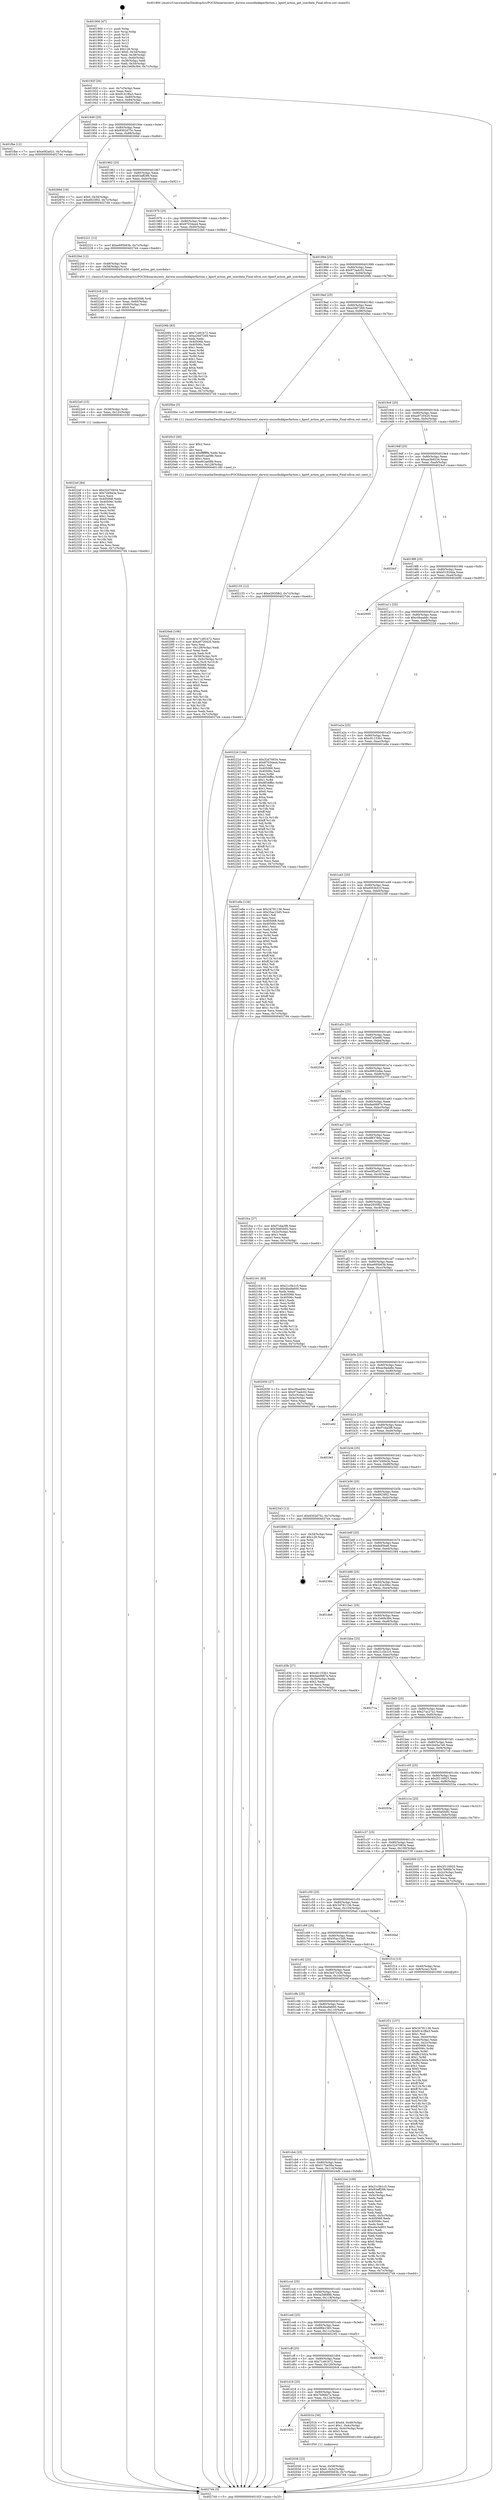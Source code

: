 digraph "0x401900" {
  label = "0x401900 (/mnt/c/Users/mathe/Desktop/tcc/POCII/binaries/extr_darwin-xnuosfmkkperfaction.c_kperf_action_get_userdata_Final-ollvm.out::main(0))"
  labelloc = "t"
  node[shape=record]

  Entry [label="",width=0.3,height=0.3,shape=circle,fillcolor=black,style=filled]
  "0x40192f" [label="{
     0x40192f [26]\l
     | [instrs]\l
     &nbsp;&nbsp;0x40192f \<+3\>: mov -0x7c(%rbp),%eax\l
     &nbsp;&nbsp;0x401932 \<+2\>: mov %eax,%ecx\l
     &nbsp;&nbsp;0x401934 \<+6\>: sub $0x8141f6a3,%ecx\l
     &nbsp;&nbsp;0x40193a \<+3\>: mov %eax,-0x80(%rbp)\l
     &nbsp;&nbsp;0x40193d \<+6\>: mov %ecx,-0x84(%rbp)\l
     &nbsp;&nbsp;0x401943 \<+6\>: je 0000000000401fbe \<main+0x6be\>\l
  }"]
  "0x401fbe" [label="{
     0x401fbe [12]\l
     | [instrs]\l
     &nbsp;&nbsp;0x401fbe \<+7\>: movl $0xe0f2a021,-0x7c(%rbp)\l
     &nbsp;&nbsp;0x401fc5 \<+5\>: jmp 00000000004027d4 \<main+0xed4\>\l
  }"]
  "0x401949" [label="{
     0x401949 [25]\l
     | [instrs]\l
     &nbsp;&nbsp;0x401949 \<+5\>: jmp 000000000040194e \<main+0x4e\>\l
     &nbsp;&nbsp;0x40194e \<+3\>: mov -0x80(%rbp),%eax\l
     &nbsp;&nbsp;0x401951 \<+5\>: sub $0x8302d75c,%eax\l
     &nbsp;&nbsp;0x401956 \<+6\>: mov %eax,-0x88(%rbp)\l
     &nbsp;&nbsp;0x40195c \<+6\>: je 000000000040266d \<main+0xd6d\>\l
  }"]
  Exit [label="",width=0.3,height=0.3,shape=circle,fillcolor=black,style=filled,peripheries=2]
  "0x40266d" [label="{
     0x40266d [19]\l
     | [instrs]\l
     &nbsp;&nbsp;0x40266d \<+7\>: movl $0x0,-0x34(%rbp)\l
     &nbsp;&nbsp;0x402674 \<+7\>: movl $0xd923f02,-0x7c(%rbp)\l
     &nbsp;&nbsp;0x40267b \<+5\>: jmp 00000000004027d4 \<main+0xed4\>\l
  }"]
  "0x401962" [label="{
     0x401962 [25]\l
     | [instrs]\l
     &nbsp;&nbsp;0x401962 \<+5\>: jmp 0000000000401967 \<main+0x67\>\l
     &nbsp;&nbsp;0x401967 \<+3\>: mov -0x80(%rbp),%eax\l
     &nbsp;&nbsp;0x40196a \<+5\>: sub $0x83aff288,%eax\l
     &nbsp;&nbsp;0x40196f \<+6\>: mov %eax,-0x8c(%rbp)\l
     &nbsp;&nbsp;0x401975 \<+6\>: je 0000000000402221 \<main+0x921\>\l
  }"]
  "0x4022ef" [label="{
     0x4022ef [84]\l
     | [instrs]\l
     &nbsp;&nbsp;0x4022ef \<+5\>: mov $0x32d70834,%eax\l
     &nbsp;&nbsp;0x4022f4 \<+5\>: mov $0x7d4943e,%esi\l
     &nbsp;&nbsp;0x4022f9 \<+2\>: xor %ecx,%ecx\l
     &nbsp;&nbsp;0x4022fb \<+7\>: mov 0x405068,%edx\l
     &nbsp;&nbsp;0x402302 \<+8\>: mov 0x40506c,%r8d\l
     &nbsp;&nbsp;0x40230a \<+3\>: sub $0x1,%ecx\l
     &nbsp;&nbsp;0x40230d \<+3\>: mov %edx,%r9d\l
     &nbsp;&nbsp;0x402310 \<+3\>: add %ecx,%r9d\l
     &nbsp;&nbsp;0x402313 \<+4\>: imul %r9d,%edx\l
     &nbsp;&nbsp;0x402317 \<+3\>: and $0x1,%edx\l
     &nbsp;&nbsp;0x40231a \<+3\>: cmp $0x0,%edx\l
     &nbsp;&nbsp;0x40231d \<+4\>: sete %r10b\l
     &nbsp;&nbsp;0x402321 \<+4\>: cmp $0xa,%r8d\l
     &nbsp;&nbsp;0x402325 \<+4\>: setl %r11b\l
     &nbsp;&nbsp;0x402329 \<+3\>: mov %r10b,%bl\l
     &nbsp;&nbsp;0x40232c \<+3\>: and %r11b,%bl\l
     &nbsp;&nbsp;0x40232f \<+3\>: xor %r11b,%r10b\l
     &nbsp;&nbsp;0x402332 \<+3\>: or %r10b,%bl\l
     &nbsp;&nbsp;0x402335 \<+3\>: test $0x1,%bl\l
     &nbsp;&nbsp;0x402338 \<+3\>: cmovne %esi,%eax\l
     &nbsp;&nbsp;0x40233b \<+3\>: mov %eax,-0x7c(%rbp)\l
     &nbsp;&nbsp;0x40233e \<+5\>: jmp 00000000004027d4 \<main+0xed4\>\l
  }"]
  "0x402221" [label="{
     0x402221 [12]\l
     | [instrs]\l
     &nbsp;&nbsp;0x402221 \<+7\>: movl $0xe695b63b,-0x7c(%rbp)\l
     &nbsp;&nbsp;0x402228 \<+5\>: jmp 00000000004027d4 \<main+0xed4\>\l
  }"]
  "0x40197b" [label="{
     0x40197b [25]\l
     | [instrs]\l
     &nbsp;&nbsp;0x40197b \<+5\>: jmp 0000000000401980 \<main+0x80\>\l
     &nbsp;&nbsp;0x401980 \<+3\>: mov -0x80(%rbp),%eax\l
     &nbsp;&nbsp;0x401983 \<+5\>: sub $0x87034ea4,%eax\l
     &nbsp;&nbsp;0x401988 \<+6\>: mov %eax,-0x90(%rbp)\l
     &nbsp;&nbsp;0x40198e \<+6\>: je 00000000004022bd \<main+0x9bd\>\l
  }"]
  "0x4022e0" [label="{
     0x4022e0 [15]\l
     | [instrs]\l
     &nbsp;&nbsp;0x4022e0 \<+4\>: mov -0x58(%rbp),%rdi\l
     &nbsp;&nbsp;0x4022e4 \<+6\>: mov %eax,-0x12c(%rbp)\l
     &nbsp;&nbsp;0x4022ea \<+5\>: call 0000000000401030 \<free@plt\>\l
     | [calls]\l
     &nbsp;&nbsp;0x401030 \{1\} (unknown)\l
  }"]
  "0x4022bd" [label="{
     0x4022bd [12]\l
     | [instrs]\l
     &nbsp;&nbsp;0x4022bd \<+3\>: mov -0x48(%rbp),%edi\l
     &nbsp;&nbsp;0x4022c0 \<+4\>: mov -0x58(%rbp),%rsi\l
     &nbsp;&nbsp;0x4022c4 \<+5\>: call 0000000000401450 \<kperf_action_get_userdata\>\l
     | [calls]\l
     &nbsp;&nbsp;0x401450 \{1\} (/mnt/c/Users/mathe/Desktop/tcc/POCII/binaries/extr_darwin-xnuosfmkkperfaction.c_kperf_action_get_userdata_Final-ollvm.out::kperf_action_get_userdata)\l
  }"]
  "0x401994" [label="{
     0x401994 [25]\l
     | [instrs]\l
     &nbsp;&nbsp;0x401994 \<+5\>: jmp 0000000000401999 \<main+0x99\>\l
     &nbsp;&nbsp;0x401999 \<+3\>: mov -0x80(%rbp),%eax\l
     &nbsp;&nbsp;0x40199c \<+5\>: sub $0x973adc02,%eax\l
     &nbsp;&nbsp;0x4019a1 \<+6\>: mov %eax,-0x94(%rbp)\l
     &nbsp;&nbsp;0x4019a7 \<+6\>: je 000000000040206b \<main+0x76b\>\l
  }"]
  "0x4022c9" [label="{
     0x4022c9 [23]\l
     | [instrs]\l
     &nbsp;&nbsp;0x4022c9 \<+10\>: movabs $0x4030d6,%rdi\l
     &nbsp;&nbsp;0x4022d3 \<+3\>: mov %eax,-0x60(%rbp)\l
     &nbsp;&nbsp;0x4022d6 \<+3\>: mov -0x60(%rbp),%esi\l
     &nbsp;&nbsp;0x4022d9 \<+2\>: mov $0x0,%al\l
     &nbsp;&nbsp;0x4022db \<+5\>: call 0000000000401040 \<printf@plt\>\l
     | [calls]\l
     &nbsp;&nbsp;0x401040 \{1\} (unknown)\l
  }"]
  "0x40206b" [label="{
     0x40206b [83]\l
     | [instrs]\l
     &nbsp;&nbsp;0x40206b \<+5\>: mov $0x71e81b72,%eax\l
     &nbsp;&nbsp;0x402070 \<+5\>: mov $0xa20d7269,%ecx\l
     &nbsp;&nbsp;0x402075 \<+2\>: xor %edx,%edx\l
     &nbsp;&nbsp;0x402077 \<+7\>: mov 0x405068,%esi\l
     &nbsp;&nbsp;0x40207e \<+7\>: mov 0x40506c,%edi\l
     &nbsp;&nbsp;0x402085 \<+3\>: sub $0x1,%edx\l
     &nbsp;&nbsp;0x402088 \<+3\>: mov %esi,%r8d\l
     &nbsp;&nbsp;0x40208b \<+3\>: add %edx,%r8d\l
     &nbsp;&nbsp;0x40208e \<+4\>: imul %r8d,%esi\l
     &nbsp;&nbsp;0x402092 \<+3\>: and $0x1,%esi\l
     &nbsp;&nbsp;0x402095 \<+3\>: cmp $0x0,%esi\l
     &nbsp;&nbsp;0x402098 \<+4\>: sete %r9b\l
     &nbsp;&nbsp;0x40209c \<+3\>: cmp $0xa,%edi\l
     &nbsp;&nbsp;0x40209f \<+4\>: setl %r10b\l
     &nbsp;&nbsp;0x4020a3 \<+3\>: mov %r9b,%r11b\l
     &nbsp;&nbsp;0x4020a6 \<+3\>: and %r10b,%r11b\l
     &nbsp;&nbsp;0x4020a9 \<+3\>: xor %r10b,%r9b\l
     &nbsp;&nbsp;0x4020ac \<+3\>: or %r9b,%r11b\l
     &nbsp;&nbsp;0x4020af \<+4\>: test $0x1,%r11b\l
     &nbsp;&nbsp;0x4020b3 \<+3\>: cmovne %ecx,%eax\l
     &nbsp;&nbsp;0x4020b6 \<+3\>: mov %eax,-0x7c(%rbp)\l
     &nbsp;&nbsp;0x4020b9 \<+5\>: jmp 00000000004027d4 \<main+0xed4\>\l
  }"]
  "0x4019ad" [label="{
     0x4019ad [25]\l
     | [instrs]\l
     &nbsp;&nbsp;0x4019ad \<+5\>: jmp 00000000004019b2 \<main+0xb2\>\l
     &nbsp;&nbsp;0x4019b2 \<+3\>: mov -0x80(%rbp),%eax\l
     &nbsp;&nbsp;0x4019b5 \<+5\>: sub $0xa20d7269,%eax\l
     &nbsp;&nbsp;0x4019ba \<+6\>: mov %eax,-0x98(%rbp)\l
     &nbsp;&nbsp;0x4019c0 \<+6\>: je 00000000004020be \<main+0x7be\>\l
  }"]
  "0x4020eb" [label="{
     0x4020eb [106]\l
     | [instrs]\l
     &nbsp;&nbsp;0x4020eb \<+5\>: mov $0x71e81b72,%ecx\l
     &nbsp;&nbsp;0x4020f0 \<+5\>: mov $0xa9720420,%edx\l
     &nbsp;&nbsp;0x4020f5 \<+2\>: xor %esi,%esi\l
     &nbsp;&nbsp;0x4020f7 \<+6\>: mov -0x128(%rbp),%edi\l
     &nbsp;&nbsp;0x4020fd \<+3\>: imul %eax,%edi\l
     &nbsp;&nbsp;0x402100 \<+3\>: movslq %edi,%r8\l
     &nbsp;&nbsp;0x402103 \<+4\>: mov -0x58(%rbp),%r9\l
     &nbsp;&nbsp;0x402107 \<+4\>: movslq -0x5c(%rbp),%r10\l
     &nbsp;&nbsp;0x40210b \<+4\>: mov %r8,(%r9,%r10,8)\l
     &nbsp;&nbsp;0x40210f \<+7\>: mov 0x405068,%eax\l
     &nbsp;&nbsp;0x402116 \<+7\>: mov 0x40506c,%edi\l
     &nbsp;&nbsp;0x40211d \<+3\>: sub $0x1,%esi\l
     &nbsp;&nbsp;0x402120 \<+3\>: mov %eax,%r11d\l
     &nbsp;&nbsp;0x402123 \<+3\>: add %esi,%r11d\l
     &nbsp;&nbsp;0x402126 \<+4\>: imul %r11d,%eax\l
     &nbsp;&nbsp;0x40212a \<+3\>: and $0x1,%eax\l
     &nbsp;&nbsp;0x40212d \<+3\>: cmp $0x0,%eax\l
     &nbsp;&nbsp;0x402130 \<+3\>: sete %bl\l
     &nbsp;&nbsp;0x402133 \<+3\>: cmp $0xa,%edi\l
     &nbsp;&nbsp;0x402136 \<+4\>: setl %r14b\l
     &nbsp;&nbsp;0x40213a \<+3\>: mov %bl,%r15b\l
     &nbsp;&nbsp;0x40213d \<+3\>: and %r14b,%r15b\l
     &nbsp;&nbsp;0x402140 \<+3\>: xor %r14b,%bl\l
     &nbsp;&nbsp;0x402143 \<+3\>: or %bl,%r15b\l
     &nbsp;&nbsp;0x402146 \<+4\>: test $0x1,%r15b\l
     &nbsp;&nbsp;0x40214a \<+3\>: cmovne %edx,%ecx\l
     &nbsp;&nbsp;0x40214d \<+3\>: mov %ecx,-0x7c(%rbp)\l
     &nbsp;&nbsp;0x402150 \<+5\>: jmp 00000000004027d4 \<main+0xed4\>\l
  }"]
  "0x4020be" [label="{
     0x4020be [5]\l
     | [instrs]\l
     &nbsp;&nbsp;0x4020be \<+5\>: call 0000000000401160 \<next_i\>\l
     | [calls]\l
     &nbsp;&nbsp;0x401160 \{1\} (/mnt/c/Users/mathe/Desktop/tcc/POCII/binaries/extr_darwin-xnuosfmkkperfaction.c_kperf_action_get_userdata_Final-ollvm.out::next_i)\l
  }"]
  "0x4019c6" [label="{
     0x4019c6 [25]\l
     | [instrs]\l
     &nbsp;&nbsp;0x4019c6 \<+5\>: jmp 00000000004019cb \<main+0xcb\>\l
     &nbsp;&nbsp;0x4019cb \<+3\>: mov -0x80(%rbp),%eax\l
     &nbsp;&nbsp;0x4019ce \<+5\>: sub $0xa9720420,%eax\l
     &nbsp;&nbsp;0x4019d3 \<+6\>: mov %eax,-0x9c(%rbp)\l
     &nbsp;&nbsp;0x4019d9 \<+6\>: je 0000000000402155 \<main+0x855\>\l
  }"]
  "0x4020c3" [label="{
     0x4020c3 [40]\l
     | [instrs]\l
     &nbsp;&nbsp;0x4020c3 \<+5\>: mov $0x2,%ecx\l
     &nbsp;&nbsp;0x4020c8 \<+1\>: cltd\l
     &nbsp;&nbsp;0x4020c9 \<+2\>: idiv %ecx\l
     &nbsp;&nbsp;0x4020cb \<+6\>: imul $0xfffffffe,%edx,%ecx\l
     &nbsp;&nbsp;0x4020d1 \<+6\>: add $0xe91aa08b,%ecx\l
     &nbsp;&nbsp;0x4020d7 \<+3\>: add $0x1,%ecx\l
     &nbsp;&nbsp;0x4020da \<+6\>: sub $0xe91aa08b,%ecx\l
     &nbsp;&nbsp;0x4020e0 \<+6\>: mov %ecx,-0x128(%rbp)\l
     &nbsp;&nbsp;0x4020e6 \<+5\>: call 0000000000401160 \<next_i\>\l
     | [calls]\l
     &nbsp;&nbsp;0x401160 \{1\} (/mnt/c/Users/mathe/Desktop/tcc/POCII/binaries/extr_darwin-xnuosfmkkperfaction.c_kperf_action_get_userdata_Final-ollvm.out::next_i)\l
  }"]
  "0x402155" [label="{
     0x402155 [12]\l
     | [instrs]\l
     &nbsp;&nbsp;0x402155 \<+7\>: movl $0xe2935fb2,-0x7c(%rbp)\l
     &nbsp;&nbsp;0x40215c \<+5\>: jmp 00000000004027d4 \<main+0xed4\>\l
  }"]
  "0x4019df" [label="{
     0x4019df [25]\l
     | [instrs]\l
     &nbsp;&nbsp;0x4019df \<+5\>: jmp 00000000004019e4 \<main+0xe4\>\l
     &nbsp;&nbsp;0x4019e4 \<+3\>: mov -0x80(%rbp),%eax\l
     &nbsp;&nbsp;0x4019e7 \<+5\>: sub $0xaa3b9234,%eax\l
     &nbsp;&nbsp;0x4019ec \<+6\>: mov %eax,-0xa0(%rbp)\l
     &nbsp;&nbsp;0x4019f2 \<+6\>: je 00000000004024cf \<main+0xbcf\>\l
  }"]
  "0x402039" [label="{
     0x402039 [23]\l
     | [instrs]\l
     &nbsp;&nbsp;0x402039 \<+4\>: mov %rax,-0x58(%rbp)\l
     &nbsp;&nbsp;0x40203d \<+7\>: movl $0x0,-0x5c(%rbp)\l
     &nbsp;&nbsp;0x402044 \<+7\>: movl $0xe695b63b,-0x7c(%rbp)\l
     &nbsp;&nbsp;0x40204b \<+5\>: jmp 00000000004027d4 \<main+0xed4\>\l
  }"]
  "0x4024cf" [label="{
     0x4024cf\l
  }", style=dashed]
  "0x4019f8" [label="{
     0x4019f8 [25]\l
     | [instrs]\l
     &nbsp;&nbsp;0x4019f8 \<+5\>: jmp 00000000004019fd \<main+0xfd\>\l
     &nbsp;&nbsp;0x4019fd \<+3\>: mov -0x80(%rbp),%eax\l
     &nbsp;&nbsp;0x401a00 \<+5\>: sub $0xb51924da,%eax\l
     &nbsp;&nbsp;0x401a05 \<+6\>: mov %eax,-0xa4(%rbp)\l
     &nbsp;&nbsp;0x401a0b \<+6\>: je 0000000000402695 \<main+0xd95\>\l
  }"]
  "0x401d31" [label="{
     0x401d31\l
  }", style=dashed]
  "0x402695" [label="{
     0x402695\l
  }", style=dashed]
  "0x401a11" [label="{
     0x401a11 [25]\l
     | [instrs]\l
     &nbsp;&nbsp;0x401a11 \<+5\>: jmp 0000000000401a16 \<main+0x116\>\l
     &nbsp;&nbsp;0x401a16 \<+3\>: mov -0x80(%rbp),%eax\l
     &nbsp;&nbsp;0x401a19 \<+5\>: sub $0xc0baab6c,%eax\l
     &nbsp;&nbsp;0x401a1e \<+6\>: mov %eax,-0xa8(%rbp)\l
     &nbsp;&nbsp;0x401a24 \<+6\>: je 000000000040222d \<main+0x92d\>\l
  }"]
  "0x40201b" [label="{
     0x40201b [30]\l
     | [instrs]\l
     &nbsp;&nbsp;0x40201b \<+7\>: movl $0x64,-0x48(%rbp)\l
     &nbsp;&nbsp;0x402022 \<+7\>: movl $0x1,-0x4c(%rbp)\l
     &nbsp;&nbsp;0x402029 \<+4\>: movslq -0x4c(%rbp),%rax\l
     &nbsp;&nbsp;0x40202d \<+4\>: shl $0x3,%rax\l
     &nbsp;&nbsp;0x402031 \<+3\>: mov %rax,%rdi\l
     &nbsp;&nbsp;0x402034 \<+5\>: call 0000000000401050 \<malloc@plt\>\l
     | [calls]\l
     &nbsp;&nbsp;0x401050 \{1\} (unknown)\l
  }"]
  "0x40222d" [label="{
     0x40222d [144]\l
     | [instrs]\l
     &nbsp;&nbsp;0x40222d \<+5\>: mov $0x32d70834,%eax\l
     &nbsp;&nbsp;0x402232 \<+5\>: mov $0x87034ea4,%ecx\l
     &nbsp;&nbsp;0x402237 \<+2\>: mov $0x1,%dl\l
     &nbsp;&nbsp;0x402239 \<+7\>: mov 0x405068,%esi\l
     &nbsp;&nbsp;0x402240 \<+7\>: mov 0x40506c,%edi\l
     &nbsp;&nbsp;0x402247 \<+3\>: mov %esi,%r8d\l
     &nbsp;&nbsp;0x40224a \<+7\>: add $0x8f34ffbc,%r8d\l
     &nbsp;&nbsp;0x402251 \<+4\>: sub $0x1,%r8d\l
     &nbsp;&nbsp;0x402255 \<+7\>: sub $0x8f34ffbc,%r8d\l
     &nbsp;&nbsp;0x40225c \<+4\>: imul %r8d,%esi\l
     &nbsp;&nbsp;0x402260 \<+3\>: and $0x1,%esi\l
     &nbsp;&nbsp;0x402263 \<+3\>: cmp $0x0,%esi\l
     &nbsp;&nbsp;0x402266 \<+4\>: sete %r9b\l
     &nbsp;&nbsp;0x40226a \<+3\>: cmp $0xa,%edi\l
     &nbsp;&nbsp;0x40226d \<+4\>: setl %r10b\l
     &nbsp;&nbsp;0x402271 \<+3\>: mov %r9b,%r11b\l
     &nbsp;&nbsp;0x402274 \<+4\>: xor $0xff,%r11b\l
     &nbsp;&nbsp;0x402278 \<+3\>: mov %r10b,%bl\l
     &nbsp;&nbsp;0x40227b \<+3\>: xor $0xff,%bl\l
     &nbsp;&nbsp;0x40227e \<+3\>: xor $0x1,%dl\l
     &nbsp;&nbsp;0x402281 \<+3\>: mov %r11b,%r14b\l
     &nbsp;&nbsp;0x402284 \<+4\>: and $0xff,%r14b\l
     &nbsp;&nbsp;0x402288 \<+3\>: and %dl,%r9b\l
     &nbsp;&nbsp;0x40228b \<+3\>: mov %bl,%r15b\l
     &nbsp;&nbsp;0x40228e \<+4\>: and $0xff,%r15b\l
     &nbsp;&nbsp;0x402292 \<+3\>: and %dl,%r10b\l
     &nbsp;&nbsp;0x402295 \<+3\>: or %r9b,%r14b\l
     &nbsp;&nbsp;0x402298 \<+3\>: or %r10b,%r15b\l
     &nbsp;&nbsp;0x40229b \<+3\>: xor %r15b,%r14b\l
     &nbsp;&nbsp;0x40229e \<+3\>: or %bl,%r11b\l
     &nbsp;&nbsp;0x4022a1 \<+4\>: xor $0xff,%r11b\l
     &nbsp;&nbsp;0x4022a5 \<+3\>: or $0x1,%dl\l
     &nbsp;&nbsp;0x4022a8 \<+3\>: and %dl,%r11b\l
     &nbsp;&nbsp;0x4022ab \<+3\>: or %r11b,%r14b\l
     &nbsp;&nbsp;0x4022ae \<+4\>: test $0x1,%r14b\l
     &nbsp;&nbsp;0x4022b2 \<+3\>: cmovne %ecx,%eax\l
     &nbsp;&nbsp;0x4022b5 \<+3\>: mov %eax,-0x7c(%rbp)\l
     &nbsp;&nbsp;0x4022b8 \<+5\>: jmp 00000000004027d4 \<main+0xed4\>\l
  }"]
  "0x401a2a" [label="{
     0x401a2a [25]\l
     | [instrs]\l
     &nbsp;&nbsp;0x401a2a \<+5\>: jmp 0000000000401a2f \<main+0x12f\>\l
     &nbsp;&nbsp;0x401a2f \<+3\>: mov -0x80(%rbp),%eax\l
     &nbsp;&nbsp;0x401a32 \<+5\>: sub $0xc91153b1,%eax\l
     &nbsp;&nbsp;0x401a37 \<+6\>: mov %eax,-0xac(%rbp)\l
     &nbsp;&nbsp;0x401a3d \<+6\>: je 0000000000401e8e \<main+0x58e\>\l
  }"]
  "0x401d18" [label="{
     0x401d18 [25]\l
     | [instrs]\l
     &nbsp;&nbsp;0x401d18 \<+5\>: jmp 0000000000401d1d \<main+0x41d\>\l
     &nbsp;&nbsp;0x401d1d \<+3\>: mov -0x80(%rbp),%eax\l
     &nbsp;&nbsp;0x401d20 \<+5\>: sub $0x7b90fa7a,%eax\l
     &nbsp;&nbsp;0x401d25 \<+6\>: mov %eax,-0x124(%rbp)\l
     &nbsp;&nbsp;0x401d2b \<+6\>: je 000000000040201b \<main+0x71b\>\l
  }"]
  "0x401e8e" [label="{
     0x401e8e [134]\l
     | [instrs]\l
     &nbsp;&nbsp;0x401e8e \<+5\>: mov $0x34781136,%eax\l
     &nbsp;&nbsp;0x401e93 \<+5\>: mov $0x35ac15d5,%ecx\l
     &nbsp;&nbsp;0x401e98 \<+2\>: mov $0x1,%dl\l
     &nbsp;&nbsp;0x401e9a \<+2\>: xor %esi,%esi\l
     &nbsp;&nbsp;0x401e9c \<+7\>: mov 0x405068,%edi\l
     &nbsp;&nbsp;0x401ea3 \<+8\>: mov 0x40506c,%r8d\l
     &nbsp;&nbsp;0x401eab \<+3\>: sub $0x1,%esi\l
     &nbsp;&nbsp;0x401eae \<+3\>: mov %edi,%r9d\l
     &nbsp;&nbsp;0x401eb1 \<+3\>: add %esi,%r9d\l
     &nbsp;&nbsp;0x401eb4 \<+4\>: imul %r9d,%edi\l
     &nbsp;&nbsp;0x401eb8 \<+3\>: and $0x1,%edi\l
     &nbsp;&nbsp;0x401ebb \<+3\>: cmp $0x0,%edi\l
     &nbsp;&nbsp;0x401ebe \<+4\>: sete %r10b\l
     &nbsp;&nbsp;0x401ec2 \<+4\>: cmp $0xa,%r8d\l
     &nbsp;&nbsp;0x401ec6 \<+4\>: setl %r11b\l
     &nbsp;&nbsp;0x401eca \<+3\>: mov %r10b,%bl\l
     &nbsp;&nbsp;0x401ecd \<+3\>: xor $0xff,%bl\l
     &nbsp;&nbsp;0x401ed0 \<+3\>: mov %r11b,%r14b\l
     &nbsp;&nbsp;0x401ed3 \<+4\>: xor $0xff,%r14b\l
     &nbsp;&nbsp;0x401ed7 \<+3\>: xor $0x1,%dl\l
     &nbsp;&nbsp;0x401eda \<+3\>: mov %bl,%r15b\l
     &nbsp;&nbsp;0x401edd \<+4\>: and $0xff,%r15b\l
     &nbsp;&nbsp;0x401ee1 \<+3\>: and %dl,%r10b\l
     &nbsp;&nbsp;0x401ee4 \<+3\>: mov %r14b,%r12b\l
     &nbsp;&nbsp;0x401ee7 \<+4\>: and $0xff,%r12b\l
     &nbsp;&nbsp;0x401eeb \<+3\>: and %dl,%r11b\l
     &nbsp;&nbsp;0x401eee \<+3\>: or %r10b,%r15b\l
     &nbsp;&nbsp;0x401ef1 \<+3\>: or %r11b,%r12b\l
     &nbsp;&nbsp;0x401ef4 \<+3\>: xor %r12b,%r15b\l
     &nbsp;&nbsp;0x401ef7 \<+3\>: or %r14b,%bl\l
     &nbsp;&nbsp;0x401efa \<+3\>: xor $0xff,%bl\l
     &nbsp;&nbsp;0x401efd \<+3\>: or $0x1,%dl\l
     &nbsp;&nbsp;0x401f00 \<+2\>: and %dl,%bl\l
     &nbsp;&nbsp;0x401f02 \<+3\>: or %bl,%r15b\l
     &nbsp;&nbsp;0x401f05 \<+4\>: test $0x1,%r15b\l
     &nbsp;&nbsp;0x401f09 \<+3\>: cmovne %ecx,%eax\l
     &nbsp;&nbsp;0x401f0c \<+3\>: mov %eax,-0x7c(%rbp)\l
     &nbsp;&nbsp;0x401f0f \<+5\>: jmp 00000000004027d4 \<main+0xed4\>\l
  }"]
  "0x401a43" [label="{
     0x401a43 [25]\l
     | [instrs]\l
     &nbsp;&nbsp;0x401a43 \<+5\>: jmp 0000000000401a48 \<main+0x148\>\l
     &nbsp;&nbsp;0x401a48 \<+3\>: mov -0x80(%rbp),%eax\l
     &nbsp;&nbsp;0x401a4b \<+5\>: sub $0xd503b51f,%eax\l
     &nbsp;&nbsp;0x401a50 \<+6\>: mov %eax,-0xb0(%rbp)\l
     &nbsp;&nbsp;0x401a56 \<+6\>: je 000000000040239f \<main+0xa9f\>\l
  }"]
  "0x4026c9" [label="{
     0x4026c9\l
  }", style=dashed]
  "0x40239f" [label="{
     0x40239f\l
  }", style=dashed]
  "0x401a5c" [label="{
     0x401a5c [25]\l
     | [instrs]\l
     &nbsp;&nbsp;0x401a5c \<+5\>: jmp 0000000000401a61 \<main+0x161\>\l
     &nbsp;&nbsp;0x401a61 \<+3\>: mov -0x80(%rbp),%eax\l
     &nbsp;&nbsp;0x401a64 \<+5\>: sub $0xd7a5e6f0,%eax\l
     &nbsp;&nbsp;0x401a69 \<+6\>: mov %eax,-0xb4(%rbp)\l
     &nbsp;&nbsp;0x401a6f \<+6\>: je 0000000000402546 \<main+0xc46\>\l
  }"]
  "0x401cff" [label="{
     0x401cff [25]\l
     | [instrs]\l
     &nbsp;&nbsp;0x401cff \<+5\>: jmp 0000000000401d04 \<main+0x404\>\l
     &nbsp;&nbsp;0x401d04 \<+3\>: mov -0x80(%rbp),%eax\l
     &nbsp;&nbsp;0x401d07 \<+5\>: sub $0x71e81b72,%eax\l
     &nbsp;&nbsp;0x401d0c \<+6\>: mov %eax,-0x120(%rbp)\l
     &nbsp;&nbsp;0x401d12 \<+6\>: je 00000000004026c9 \<main+0xdc9\>\l
  }"]
  "0x402546" [label="{
     0x402546\l
  }", style=dashed]
  "0x401a75" [label="{
     0x401a75 [25]\l
     | [instrs]\l
     &nbsp;&nbsp;0x401a75 \<+5\>: jmp 0000000000401a7a \<main+0x17a\>\l
     &nbsp;&nbsp;0x401a7a \<+3\>: mov -0x80(%rbp),%eax\l
     &nbsp;&nbsp;0x401a7d \<+5\>: sub $0xd9932ebe,%eax\l
     &nbsp;&nbsp;0x401a82 \<+6\>: mov %eax,-0xb8(%rbp)\l
     &nbsp;&nbsp;0x401a88 \<+6\>: je 0000000000402777 \<main+0xe77\>\l
  }"]
  "0x4023f2" [label="{
     0x4023f2\l
  }", style=dashed]
  "0x402777" [label="{
     0x402777\l
  }", style=dashed]
  "0x401a8e" [label="{
     0x401a8e [25]\l
     | [instrs]\l
     &nbsp;&nbsp;0x401a8e \<+5\>: jmp 0000000000401a93 \<main+0x193\>\l
     &nbsp;&nbsp;0x401a93 \<+3\>: mov -0x80(%rbp),%eax\l
     &nbsp;&nbsp;0x401a96 \<+5\>: sub $0xdae0687e,%eax\l
     &nbsp;&nbsp;0x401a9b \<+6\>: mov %eax,-0xbc(%rbp)\l
     &nbsp;&nbsp;0x401aa1 \<+6\>: je 0000000000401d56 \<main+0x456\>\l
  }"]
  "0x401ce6" [label="{
     0x401ce6 [25]\l
     | [instrs]\l
     &nbsp;&nbsp;0x401ce6 \<+5\>: jmp 0000000000401ceb \<main+0x3eb\>\l
     &nbsp;&nbsp;0x401ceb \<+3\>: mov -0x80(%rbp),%eax\l
     &nbsp;&nbsp;0x401cee \<+5\>: sub $0x6f6b1583,%eax\l
     &nbsp;&nbsp;0x401cf3 \<+6\>: mov %eax,-0x11c(%rbp)\l
     &nbsp;&nbsp;0x401cf9 \<+6\>: je 00000000004023f2 \<main+0xaf2\>\l
  }"]
  "0x401d56" [label="{
     0x401d56\l
  }", style=dashed]
  "0x401aa7" [label="{
     0x401aa7 [25]\l
     | [instrs]\l
     &nbsp;&nbsp;0x401aa7 \<+5\>: jmp 0000000000401aac \<main+0x1ac\>\l
     &nbsp;&nbsp;0x401aac \<+3\>: mov -0x80(%rbp),%eax\l
     &nbsp;&nbsp;0x401aaf \<+5\>: sub $0xdf8378da,%eax\l
     &nbsp;&nbsp;0x401ab4 \<+6\>: mov %eax,-0xc0(%rbp)\l
     &nbsp;&nbsp;0x401aba \<+6\>: je 00000000004024fc \<main+0xbfc\>\l
  }"]
  "0x402661" [label="{
     0x402661\l
  }", style=dashed]
  "0x4024fc" [label="{
     0x4024fc\l
  }", style=dashed]
  "0x401ac0" [label="{
     0x401ac0 [25]\l
     | [instrs]\l
     &nbsp;&nbsp;0x401ac0 \<+5\>: jmp 0000000000401ac5 \<main+0x1c5\>\l
     &nbsp;&nbsp;0x401ac5 \<+3\>: mov -0x80(%rbp),%eax\l
     &nbsp;&nbsp;0x401ac8 \<+5\>: sub $0xe0f2a021,%eax\l
     &nbsp;&nbsp;0x401acd \<+6\>: mov %eax,-0xc4(%rbp)\l
     &nbsp;&nbsp;0x401ad3 \<+6\>: je 0000000000401fca \<main+0x6ca\>\l
  }"]
  "0x401ccd" [label="{
     0x401ccd [25]\l
     | [instrs]\l
     &nbsp;&nbsp;0x401ccd \<+5\>: jmp 0000000000401cd2 \<main+0x3d2\>\l
     &nbsp;&nbsp;0x401cd2 \<+3\>: mov -0x80(%rbp),%eax\l
     &nbsp;&nbsp;0x401cd5 \<+5\>: sub $0x5a3d688b,%eax\l
     &nbsp;&nbsp;0x401cda \<+6\>: mov %eax,-0x118(%rbp)\l
     &nbsp;&nbsp;0x401ce0 \<+6\>: je 0000000000402661 \<main+0xd61\>\l
  }"]
  "0x401fca" [label="{
     0x401fca [27]\l
     | [instrs]\l
     &nbsp;&nbsp;0x401fca \<+5\>: mov $0xf7cba3f8,%eax\l
     &nbsp;&nbsp;0x401fcf \<+5\>: mov $0x30ef2b92,%ecx\l
     &nbsp;&nbsp;0x401fd4 \<+3\>: mov -0x2c(%rbp),%edx\l
     &nbsp;&nbsp;0x401fd7 \<+3\>: cmp $0x1,%edx\l
     &nbsp;&nbsp;0x401fda \<+3\>: cmovl %ecx,%eax\l
     &nbsp;&nbsp;0x401fdd \<+3\>: mov %eax,-0x7c(%rbp)\l
     &nbsp;&nbsp;0x401fe0 \<+5\>: jmp 00000000004027d4 \<main+0xed4\>\l
  }"]
  "0x401ad9" [label="{
     0x401ad9 [25]\l
     | [instrs]\l
     &nbsp;&nbsp;0x401ad9 \<+5\>: jmp 0000000000401ade \<main+0x1de\>\l
     &nbsp;&nbsp;0x401ade \<+3\>: mov -0x80(%rbp),%eax\l
     &nbsp;&nbsp;0x401ae1 \<+5\>: sub $0xe2935fb2,%eax\l
     &nbsp;&nbsp;0x401ae6 \<+6\>: mov %eax,-0xc8(%rbp)\l
     &nbsp;&nbsp;0x401aec \<+6\>: je 0000000000402161 \<main+0x861\>\l
  }"]
  "0x4024db" [label="{
     0x4024db\l
  }", style=dashed]
  "0x402161" [label="{
     0x402161 [83]\l
     | [instrs]\l
     &nbsp;&nbsp;0x402161 \<+5\>: mov $0x21c5b1c5,%eax\l
     &nbsp;&nbsp;0x402166 \<+5\>: mov $0x4ba9a600,%ecx\l
     &nbsp;&nbsp;0x40216b \<+2\>: xor %edx,%edx\l
     &nbsp;&nbsp;0x40216d \<+7\>: mov 0x405068,%esi\l
     &nbsp;&nbsp;0x402174 \<+7\>: mov 0x40506c,%edi\l
     &nbsp;&nbsp;0x40217b \<+3\>: sub $0x1,%edx\l
     &nbsp;&nbsp;0x40217e \<+3\>: mov %esi,%r8d\l
     &nbsp;&nbsp;0x402181 \<+3\>: add %edx,%r8d\l
     &nbsp;&nbsp;0x402184 \<+4\>: imul %r8d,%esi\l
     &nbsp;&nbsp;0x402188 \<+3\>: and $0x1,%esi\l
     &nbsp;&nbsp;0x40218b \<+3\>: cmp $0x0,%esi\l
     &nbsp;&nbsp;0x40218e \<+4\>: sete %r9b\l
     &nbsp;&nbsp;0x402192 \<+3\>: cmp $0xa,%edi\l
     &nbsp;&nbsp;0x402195 \<+4\>: setl %r10b\l
     &nbsp;&nbsp;0x402199 \<+3\>: mov %r9b,%r11b\l
     &nbsp;&nbsp;0x40219c \<+3\>: and %r10b,%r11b\l
     &nbsp;&nbsp;0x40219f \<+3\>: xor %r10b,%r9b\l
     &nbsp;&nbsp;0x4021a2 \<+3\>: or %r9b,%r11b\l
     &nbsp;&nbsp;0x4021a5 \<+4\>: test $0x1,%r11b\l
     &nbsp;&nbsp;0x4021a9 \<+3\>: cmovne %ecx,%eax\l
     &nbsp;&nbsp;0x4021ac \<+3\>: mov %eax,-0x7c(%rbp)\l
     &nbsp;&nbsp;0x4021af \<+5\>: jmp 00000000004027d4 \<main+0xed4\>\l
  }"]
  "0x401af2" [label="{
     0x401af2 [25]\l
     | [instrs]\l
     &nbsp;&nbsp;0x401af2 \<+5\>: jmp 0000000000401af7 \<main+0x1f7\>\l
     &nbsp;&nbsp;0x401af7 \<+3\>: mov -0x80(%rbp),%eax\l
     &nbsp;&nbsp;0x401afa \<+5\>: sub $0xe695b63b,%eax\l
     &nbsp;&nbsp;0x401aff \<+6\>: mov %eax,-0xcc(%rbp)\l
     &nbsp;&nbsp;0x401b05 \<+6\>: je 0000000000402050 \<main+0x750\>\l
  }"]
  "0x401cb4" [label="{
     0x401cb4 [25]\l
     | [instrs]\l
     &nbsp;&nbsp;0x401cb4 \<+5\>: jmp 0000000000401cb9 \<main+0x3b9\>\l
     &nbsp;&nbsp;0x401cb9 \<+3\>: mov -0x80(%rbp),%eax\l
     &nbsp;&nbsp;0x401cbc \<+5\>: sub $0x517be58a,%eax\l
     &nbsp;&nbsp;0x401cc1 \<+6\>: mov %eax,-0x114(%rbp)\l
     &nbsp;&nbsp;0x401cc7 \<+6\>: je 00000000004024db \<main+0xbdb\>\l
  }"]
  "0x402050" [label="{
     0x402050 [27]\l
     | [instrs]\l
     &nbsp;&nbsp;0x402050 \<+5\>: mov $0xc0baab6c,%eax\l
     &nbsp;&nbsp;0x402055 \<+5\>: mov $0x973adc02,%ecx\l
     &nbsp;&nbsp;0x40205a \<+3\>: mov -0x5c(%rbp),%edx\l
     &nbsp;&nbsp;0x40205d \<+3\>: cmp -0x4c(%rbp),%edx\l
     &nbsp;&nbsp;0x402060 \<+3\>: cmovl %ecx,%eax\l
     &nbsp;&nbsp;0x402063 \<+3\>: mov %eax,-0x7c(%rbp)\l
     &nbsp;&nbsp;0x402066 \<+5\>: jmp 00000000004027d4 \<main+0xed4\>\l
  }"]
  "0x401b0b" [label="{
     0x401b0b [25]\l
     | [instrs]\l
     &nbsp;&nbsp;0x401b0b \<+5\>: jmp 0000000000401b10 \<main+0x210\>\l
     &nbsp;&nbsp;0x401b10 \<+3\>: mov -0x80(%rbp),%eax\l
     &nbsp;&nbsp;0x401b13 \<+5\>: sub $0xec9ada6e,%eax\l
     &nbsp;&nbsp;0x401b18 \<+6\>: mov %eax,-0xd0(%rbp)\l
     &nbsp;&nbsp;0x401b1e \<+6\>: je 0000000000401e82 \<main+0x582\>\l
  }"]
  "0x4021b4" [label="{
     0x4021b4 [109]\l
     | [instrs]\l
     &nbsp;&nbsp;0x4021b4 \<+5\>: mov $0x21c5b1c5,%eax\l
     &nbsp;&nbsp;0x4021b9 \<+5\>: mov $0x83aff288,%ecx\l
     &nbsp;&nbsp;0x4021be \<+2\>: xor %edx,%edx\l
     &nbsp;&nbsp;0x4021c0 \<+3\>: mov -0x5c(%rbp),%esi\l
     &nbsp;&nbsp;0x4021c3 \<+2\>: mov %edx,%edi\l
     &nbsp;&nbsp;0x4021c5 \<+2\>: sub %esi,%edi\l
     &nbsp;&nbsp;0x4021c7 \<+2\>: mov %edx,%esi\l
     &nbsp;&nbsp;0x4021c9 \<+3\>: sub $0x1,%esi\l
     &nbsp;&nbsp;0x4021cc \<+2\>: add %esi,%edi\l
     &nbsp;&nbsp;0x4021ce \<+2\>: sub %edi,%edx\l
     &nbsp;&nbsp;0x4021d0 \<+3\>: mov %edx,-0x5c(%rbp)\l
     &nbsp;&nbsp;0x4021d3 \<+7\>: mov 0x405068,%edx\l
     &nbsp;&nbsp;0x4021da \<+7\>: mov 0x40506c,%esi\l
     &nbsp;&nbsp;0x4021e1 \<+2\>: mov %edx,%edi\l
     &nbsp;&nbsp;0x4021e3 \<+6\>: sub $0xe4a3a903,%edi\l
     &nbsp;&nbsp;0x4021e9 \<+3\>: sub $0x1,%edi\l
     &nbsp;&nbsp;0x4021ec \<+6\>: add $0xe4a3a903,%edi\l
     &nbsp;&nbsp;0x4021f2 \<+3\>: imul %edi,%edx\l
     &nbsp;&nbsp;0x4021f5 \<+3\>: and $0x1,%edx\l
     &nbsp;&nbsp;0x4021f8 \<+3\>: cmp $0x0,%edx\l
     &nbsp;&nbsp;0x4021fb \<+4\>: sete %r8b\l
     &nbsp;&nbsp;0x4021ff \<+3\>: cmp $0xa,%esi\l
     &nbsp;&nbsp;0x402202 \<+4\>: setl %r9b\l
     &nbsp;&nbsp;0x402206 \<+3\>: mov %r8b,%r10b\l
     &nbsp;&nbsp;0x402209 \<+3\>: and %r9b,%r10b\l
     &nbsp;&nbsp;0x40220c \<+3\>: xor %r9b,%r8b\l
     &nbsp;&nbsp;0x40220f \<+3\>: or %r8b,%r10b\l
     &nbsp;&nbsp;0x402212 \<+4\>: test $0x1,%r10b\l
     &nbsp;&nbsp;0x402216 \<+3\>: cmovne %ecx,%eax\l
     &nbsp;&nbsp;0x402219 \<+3\>: mov %eax,-0x7c(%rbp)\l
     &nbsp;&nbsp;0x40221c \<+5\>: jmp 00000000004027d4 \<main+0xed4\>\l
  }"]
  "0x401e82" [label="{
     0x401e82\l
  }", style=dashed]
  "0x401b24" [label="{
     0x401b24 [25]\l
     | [instrs]\l
     &nbsp;&nbsp;0x401b24 \<+5\>: jmp 0000000000401b29 \<main+0x229\>\l
     &nbsp;&nbsp;0x401b29 \<+3\>: mov -0x80(%rbp),%eax\l
     &nbsp;&nbsp;0x401b2c \<+5\>: sub $0xf7cba3f8,%eax\l
     &nbsp;&nbsp;0x401b31 \<+6\>: mov %eax,-0xd4(%rbp)\l
     &nbsp;&nbsp;0x401b37 \<+6\>: je 0000000000401fe5 \<main+0x6e5\>\l
  }"]
  "0x401c9b" [label="{
     0x401c9b [25]\l
     | [instrs]\l
     &nbsp;&nbsp;0x401c9b \<+5\>: jmp 0000000000401ca0 \<main+0x3a0\>\l
     &nbsp;&nbsp;0x401ca0 \<+3\>: mov -0x80(%rbp),%eax\l
     &nbsp;&nbsp;0x401ca3 \<+5\>: sub $0x4ba9a600,%eax\l
     &nbsp;&nbsp;0x401ca8 \<+6\>: mov %eax,-0x110(%rbp)\l
     &nbsp;&nbsp;0x401cae \<+6\>: je 00000000004021b4 \<main+0x8b4\>\l
  }"]
  "0x401fe5" [label="{
     0x401fe5\l
  }", style=dashed]
  "0x401b3d" [label="{
     0x401b3d [25]\l
     | [instrs]\l
     &nbsp;&nbsp;0x401b3d \<+5\>: jmp 0000000000401b42 \<main+0x242\>\l
     &nbsp;&nbsp;0x401b42 \<+3\>: mov -0x80(%rbp),%eax\l
     &nbsp;&nbsp;0x401b45 \<+5\>: sub $0x7d4943e,%eax\l
     &nbsp;&nbsp;0x401b4a \<+6\>: mov %eax,-0xd8(%rbp)\l
     &nbsp;&nbsp;0x401b50 \<+6\>: je 0000000000402343 \<main+0xa43\>\l
  }"]
  "0x40234f" [label="{
     0x40234f\l
  }", style=dashed]
  "0x402343" [label="{
     0x402343 [12]\l
     | [instrs]\l
     &nbsp;&nbsp;0x402343 \<+7\>: movl $0x8302d75c,-0x7c(%rbp)\l
     &nbsp;&nbsp;0x40234a \<+5\>: jmp 00000000004027d4 \<main+0xed4\>\l
  }"]
  "0x401b56" [label="{
     0x401b56 [25]\l
     | [instrs]\l
     &nbsp;&nbsp;0x401b56 \<+5\>: jmp 0000000000401b5b \<main+0x25b\>\l
     &nbsp;&nbsp;0x401b5b \<+3\>: mov -0x80(%rbp),%eax\l
     &nbsp;&nbsp;0x401b5e \<+5\>: sub $0xd923f02,%eax\l
     &nbsp;&nbsp;0x401b63 \<+6\>: mov %eax,-0xdc(%rbp)\l
     &nbsp;&nbsp;0x401b69 \<+6\>: je 0000000000402680 \<main+0xd80\>\l
  }"]
  "0x401f21" [label="{
     0x401f21 [157]\l
     | [instrs]\l
     &nbsp;&nbsp;0x401f21 \<+5\>: mov $0x34781136,%ecx\l
     &nbsp;&nbsp;0x401f26 \<+5\>: mov $0x8141f6a3,%edx\l
     &nbsp;&nbsp;0x401f2b \<+3\>: mov $0x1,%sil\l
     &nbsp;&nbsp;0x401f2e \<+3\>: mov %eax,-0x44(%rbp)\l
     &nbsp;&nbsp;0x401f31 \<+3\>: mov -0x44(%rbp),%eax\l
     &nbsp;&nbsp;0x401f34 \<+3\>: mov %eax,-0x2c(%rbp)\l
     &nbsp;&nbsp;0x401f37 \<+7\>: mov 0x405068,%eax\l
     &nbsp;&nbsp;0x401f3e \<+8\>: mov 0x40506c,%r8d\l
     &nbsp;&nbsp;0x401f46 \<+3\>: mov %eax,%r9d\l
     &nbsp;&nbsp;0x401f49 \<+7\>: add $0xffc23d2a,%r9d\l
     &nbsp;&nbsp;0x401f50 \<+4\>: sub $0x1,%r9d\l
     &nbsp;&nbsp;0x401f54 \<+7\>: sub $0xffc23d2a,%r9d\l
     &nbsp;&nbsp;0x401f5b \<+4\>: imul %r9d,%eax\l
     &nbsp;&nbsp;0x401f5f \<+3\>: and $0x1,%eax\l
     &nbsp;&nbsp;0x401f62 \<+3\>: cmp $0x0,%eax\l
     &nbsp;&nbsp;0x401f65 \<+4\>: sete %r10b\l
     &nbsp;&nbsp;0x401f69 \<+4\>: cmp $0xa,%r8d\l
     &nbsp;&nbsp;0x401f6d \<+4\>: setl %r11b\l
     &nbsp;&nbsp;0x401f71 \<+3\>: mov %r10b,%bl\l
     &nbsp;&nbsp;0x401f74 \<+3\>: xor $0xff,%bl\l
     &nbsp;&nbsp;0x401f77 \<+3\>: mov %r11b,%r14b\l
     &nbsp;&nbsp;0x401f7a \<+4\>: xor $0xff,%r14b\l
     &nbsp;&nbsp;0x401f7e \<+4\>: xor $0x1,%sil\l
     &nbsp;&nbsp;0x401f82 \<+3\>: mov %bl,%r15b\l
     &nbsp;&nbsp;0x401f85 \<+4\>: and $0xff,%r15b\l
     &nbsp;&nbsp;0x401f89 \<+3\>: and %sil,%r10b\l
     &nbsp;&nbsp;0x401f8c \<+3\>: mov %r14b,%r12b\l
     &nbsp;&nbsp;0x401f8f \<+4\>: and $0xff,%r12b\l
     &nbsp;&nbsp;0x401f93 \<+3\>: and %sil,%r11b\l
     &nbsp;&nbsp;0x401f96 \<+3\>: or %r10b,%r15b\l
     &nbsp;&nbsp;0x401f99 \<+3\>: or %r11b,%r12b\l
     &nbsp;&nbsp;0x401f9c \<+3\>: xor %r12b,%r15b\l
     &nbsp;&nbsp;0x401f9f \<+3\>: or %r14b,%bl\l
     &nbsp;&nbsp;0x401fa2 \<+3\>: xor $0xff,%bl\l
     &nbsp;&nbsp;0x401fa5 \<+4\>: or $0x1,%sil\l
     &nbsp;&nbsp;0x401fa9 \<+3\>: and %sil,%bl\l
     &nbsp;&nbsp;0x401fac \<+3\>: or %bl,%r15b\l
     &nbsp;&nbsp;0x401faf \<+4\>: test $0x1,%r15b\l
     &nbsp;&nbsp;0x401fb3 \<+3\>: cmovne %edx,%ecx\l
     &nbsp;&nbsp;0x401fb6 \<+3\>: mov %ecx,-0x7c(%rbp)\l
     &nbsp;&nbsp;0x401fb9 \<+5\>: jmp 00000000004027d4 \<main+0xed4\>\l
  }"]
  "0x402680" [label="{
     0x402680 [21]\l
     | [instrs]\l
     &nbsp;&nbsp;0x402680 \<+3\>: mov -0x34(%rbp),%eax\l
     &nbsp;&nbsp;0x402683 \<+7\>: add $0x128,%rsp\l
     &nbsp;&nbsp;0x40268a \<+1\>: pop %rbx\l
     &nbsp;&nbsp;0x40268b \<+2\>: pop %r12\l
     &nbsp;&nbsp;0x40268d \<+2\>: pop %r13\l
     &nbsp;&nbsp;0x40268f \<+2\>: pop %r14\l
     &nbsp;&nbsp;0x402691 \<+2\>: pop %r15\l
     &nbsp;&nbsp;0x402693 \<+1\>: pop %rbp\l
     &nbsp;&nbsp;0x402694 \<+1\>: ret\l
  }"]
  "0x401b6f" [label="{
     0x401b6f [25]\l
     | [instrs]\l
     &nbsp;&nbsp;0x401b6f \<+5\>: jmp 0000000000401b74 \<main+0x274\>\l
     &nbsp;&nbsp;0x401b74 \<+3\>: mov -0x80(%rbp),%eax\l
     &nbsp;&nbsp;0x401b77 \<+5\>: sub $0xfe95be8,%eax\l
     &nbsp;&nbsp;0x401b7c \<+6\>: mov %eax,-0xe0(%rbp)\l
     &nbsp;&nbsp;0x401b82 \<+6\>: je 0000000000402384 \<main+0xa84\>\l
  }"]
  "0x401c82" [label="{
     0x401c82 [25]\l
     | [instrs]\l
     &nbsp;&nbsp;0x401c82 \<+5\>: jmp 0000000000401c87 \<main+0x387\>\l
     &nbsp;&nbsp;0x401c87 \<+3\>: mov -0x80(%rbp),%eax\l
     &nbsp;&nbsp;0x401c8a \<+5\>: sub $0x3a47243b,%eax\l
     &nbsp;&nbsp;0x401c8f \<+6\>: mov %eax,-0x10c(%rbp)\l
     &nbsp;&nbsp;0x401c95 \<+6\>: je 000000000040234f \<main+0xa4f\>\l
  }"]
  "0x402384" [label="{
     0x402384\l
  }", style=dashed]
  "0x401b88" [label="{
     0x401b88 [25]\l
     | [instrs]\l
     &nbsp;&nbsp;0x401b88 \<+5\>: jmp 0000000000401b8d \<main+0x28d\>\l
     &nbsp;&nbsp;0x401b8d \<+3\>: mov -0x80(%rbp),%eax\l
     &nbsp;&nbsp;0x401b90 \<+5\>: sub $0x142e30ec,%eax\l
     &nbsp;&nbsp;0x401b95 \<+6\>: mov %eax,-0xe4(%rbp)\l
     &nbsp;&nbsp;0x401b9b \<+6\>: je 0000000000401de6 \<main+0x4e6\>\l
  }"]
  "0x401f14" [label="{
     0x401f14 [13]\l
     | [instrs]\l
     &nbsp;&nbsp;0x401f14 \<+4\>: mov -0x40(%rbp),%rax\l
     &nbsp;&nbsp;0x401f18 \<+4\>: mov 0x8(%rax),%rdi\l
     &nbsp;&nbsp;0x401f1c \<+5\>: call 0000000000401060 \<atoi@plt\>\l
     | [calls]\l
     &nbsp;&nbsp;0x401060 \{1\} (unknown)\l
  }"]
  "0x401de6" [label="{
     0x401de6\l
  }", style=dashed]
  "0x401ba1" [label="{
     0x401ba1 [25]\l
     | [instrs]\l
     &nbsp;&nbsp;0x401ba1 \<+5\>: jmp 0000000000401ba6 \<main+0x2a6\>\l
     &nbsp;&nbsp;0x401ba6 \<+3\>: mov -0x80(%rbp),%eax\l
     &nbsp;&nbsp;0x401ba9 \<+5\>: sub $0x1b60b384,%eax\l
     &nbsp;&nbsp;0x401bae \<+6\>: mov %eax,-0xe8(%rbp)\l
     &nbsp;&nbsp;0x401bb4 \<+6\>: je 0000000000401d3b \<main+0x43b\>\l
  }"]
  "0x401c69" [label="{
     0x401c69 [25]\l
     | [instrs]\l
     &nbsp;&nbsp;0x401c69 \<+5\>: jmp 0000000000401c6e \<main+0x36e\>\l
     &nbsp;&nbsp;0x401c6e \<+3\>: mov -0x80(%rbp),%eax\l
     &nbsp;&nbsp;0x401c71 \<+5\>: sub $0x35ac15d5,%eax\l
     &nbsp;&nbsp;0x401c76 \<+6\>: mov %eax,-0x108(%rbp)\l
     &nbsp;&nbsp;0x401c7c \<+6\>: je 0000000000401f14 \<main+0x614\>\l
  }"]
  "0x401d3b" [label="{
     0x401d3b [27]\l
     | [instrs]\l
     &nbsp;&nbsp;0x401d3b \<+5\>: mov $0xc91153b1,%eax\l
     &nbsp;&nbsp;0x401d40 \<+5\>: mov $0xdae0687e,%ecx\l
     &nbsp;&nbsp;0x401d45 \<+3\>: mov -0x30(%rbp),%edx\l
     &nbsp;&nbsp;0x401d48 \<+3\>: cmp $0x2,%edx\l
     &nbsp;&nbsp;0x401d4b \<+3\>: cmovne %ecx,%eax\l
     &nbsp;&nbsp;0x401d4e \<+3\>: mov %eax,-0x7c(%rbp)\l
     &nbsp;&nbsp;0x401d51 \<+5\>: jmp 00000000004027d4 \<main+0xed4\>\l
  }"]
  "0x401bba" [label="{
     0x401bba [25]\l
     | [instrs]\l
     &nbsp;&nbsp;0x401bba \<+5\>: jmp 0000000000401bbf \<main+0x2bf\>\l
     &nbsp;&nbsp;0x401bbf \<+3\>: mov -0x80(%rbp),%eax\l
     &nbsp;&nbsp;0x401bc2 \<+5\>: sub $0x21c5b1c5,%eax\l
     &nbsp;&nbsp;0x401bc7 \<+6\>: mov %eax,-0xec(%rbp)\l
     &nbsp;&nbsp;0x401bcd \<+6\>: je 000000000040271a \<main+0xe1a\>\l
  }"]
  "0x4027d4" [label="{
     0x4027d4 [5]\l
     | [instrs]\l
     &nbsp;&nbsp;0x4027d4 \<+5\>: jmp 000000000040192f \<main+0x2f\>\l
  }"]
  "0x401900" [label="{
     0x401900 [47]\l
     | [instrs]\l
     &nbsp;&nbsp;0x401900 \<+1\>: push %rbp\l
     &nbsp;&nbsp;0x401901 \<+3\>: mov %rsp,%rbp\l
     &nbsp;&nbsp;0x401904 \<+2\>: push %r15\l
     &nbsp;&nbsp;0x401906 \<+2\>: push %r14\l
     &nbsp;&nbsp;0x401908 \<+2\>: push %r13\l
     &nbsp;&nbsp;0x40190a \<+2\>: push %r12\l
     &nbsp;&nbsp;0x40190c \<+1\>: push %rbx\l
     &nbsp;&nbsp;0x40190d \<+7\>: sub $0x128,%rsp\l
     &nbsp;&nbsp;0x401914 \<+7\>: movl $0x0,-0x34(%rbp)\l
     &nbsp;&nbsp;0x40191b \<+3\>: mov %edi,-0x38(%rbp)\l
     &nbsp;&nbsp;0x40191e \<+4\>: mov %rsi,-0x40(%rbp)\l
     &nbsp;&nbsp;0x401922 \<+3\>: mov -0x38(%rbp),%edi\l
     &nbsp;&nbsp;0x401925 \<+3\>: mov %edi,-0x30(%rbp)\l
     &nbsp;&nbsp;0x401928 \<+7\>: movl $0x1b60b384,-0x7c(%rbp)\l
  }"]
  "0x4026ad" [label="{
     0x4026ad\l
  }", style=dashed]
  "0x40271a" [label="{
     0x40271a\l
  }", style=dashed]
  "0x401bd3" [label="{
     0x401bd3 [25]\l
     | [instrs]\l
     &nbsp;&nbsp;0x401bd3 \<+5\>: jmp 0000000000401bd8 \<main+0x2d8\>\l
     &nbsp;&nbsp;0x401bd8 \<+3\>: mov -0x80(%rbp),%eax\l
     &nbsp;&nbsp;0x401bdb \<+5\>: sub $0x27ac27a1,%eax\l
     &nbsp;&nbsp;0x401be0 \<+6\>: mov %eax,-0xf0(%rbp)\l
     &nbsp;&nbsp;0x401be6 \<+6\>: je 00000000004025cc \<main+0xccc\>\l
  }"]
  "0x401c50" [label="{
     0x401c50 [25]\l
     | [instrs]\l
     &nbsp;&nbsp;0x401c50 \<+5\>: jmp 0000000000401c55 \<main+0x355\>\l
     &nbsp;&nbsp;0x401c55 \<+3\>: mov -0x80(%rbp),%eax\l
     &nbsp;&nbsp;0x401c58 \<+5\>: sub $0x34781136,%eax\l
     &nbsp;&nbsp;0x401c5d \<+6\>: mov %eax,-0x104(%rbp)\l
     &nbsp;&nbsp;0x401c63 \<+6\>: je 00000000004026ad \<main+0xdad\>\l
  }"]
  "0x4025cc" [label="{
     0x4025cc\l
  }", style=dashed]
  "0x401bec" [label="{
     0x401bec [25]\l
     | [instrs]\l
     &nbsp;&nbsp;0x401bec \<+5\>: jmp 0000000000401bf1 \<main+0x2f1\>\l
     &nbsp;&nbsp;0x401bf1 \<+3\>: mov -0x80(%rbp),%eax\l
     &nbsp;&nbsp;0x401bf4 \<+5\>: sub $0x2bd5a7e6,%eax\l
     &nbsp;&nbsp;0x401bf9 \<+6\>: mov %eax,-0xf4(%rbp)\l
     &nbsp;&nbsp;0x401bff \<+6\>: je 00000000004027c8 \<main+0xec8\>\l
  }"]
  "0x402739" [label="{
     0x402739\l
  }", style=dashed]
  "0x4027c8" [label="{
     0x4027c8\l
  }", style=dashed]
  "0x401c05" [label="{
     0x401c05 [25]\l
     | [instrs]\l
     &nbsp;&nbsp;0x401c05 \<+5\>: jmp 0000000000401c0a \<main+0x30a\>\l
     &nbsp;&nbsp;0x401c0a \<+3\>: mov -0x80(%rbp),%eax\l
     &nbsp;&nbsp;0x401c0d \<+5\>: sub $0x2f116925,%eax\l
     &nbsp;&nbsp;0x401c12 \<+6\>: mov %eax,-0xf8(%rbp)\l
     &nbsp;&nbsp;0x401c18 \<+6\>: je 000000000040253a \<main+0xc3a\>\l
  }"]
  "0x401c37" [label="{
     0x401c37 [25]\l
     | [instrs]\l
     &nbsp;&nbsp;0x401c37 \<+5\>: jmp 0000000000401c3c \<main+0x33c\>\l
     &nbsp;&nbsp;0x401c3c \<+3\>: mov -0x80(%rbp),%eax\l
     &nbsp;&nbsp;0x401c3f \<+5\>: sub $0x32d70834,%eax\l
     &nbsp;&nbsp;0x401c44 \<+6\>: mov %eax,-0x100(%rbp)\l
     &nbsp;&nbsp;0x401c4a \<+6\>: je 0000000000402739 \<main+0xe39\>\l
  }"]
  "0x40253a" [label="{
     0x40253a\l
  }", style=dashed]
  "0x401c1e" [label="{
     0x401c1e [25]\l
     | [instrs]\l
     &nbsp;&nbsp;0x401c1e \<+5\>: jmp 0000000000401c23 \<main+0x323\>\l
     &nbsp;&nbsp;0x401c23 \<+3\>: mov -0x80(%rbp),%eax\l
     &nbsp;&nbsp;0x401c26 \<+5\>: sub $0x30ef2b92,%eax\l
     &nbsp;&nbsp;0x401c2b \<+6\>: mov %eax,-0xfc(%rbp)\l
     &nbsp;&nbsp;0x401c31 \<+6\>: je 0000000000402000 \<main+0x700\>\l
  }"]
  "0x402000" [label="{
     0x402000 [27]\l
     | [instrs]\l
     &nbsp;&nbsp;0x402000 \<+5\>: mov $0x2f116925,%eax\l
     &nbsp;&nbsp;0x402005 \<+5\>: mov $0x7b90fa7a,%ecx\l
     &nbsp;&nbsp;0x40200a \<+3\>: mov -0x2c(%rbp),%edx\l
     &nbsp;&nbsp;0x40200d \<+3\>: cmp $0x0,%edx\l
     &nbsp;&nbsp;0x402010 \<+3\>: cmove %ecx,%eax\l
     &nbsp;&nbsp;0x402013 \<+3\>: mov %eax,-0x7c(%rbp)\l
     &nbsp;&nbsp;0x402016 \<+5\>: jmp 00000000004027d4 \<main+0xed4\>\l
  }"]
  Entry -> "0x401900" [label=" 1"]
  "0x40192f" -> "0x401fbe" [label=" 1"]
  "0x40192f" -> "0x401949" [label=" 19"]
  "0x402680" -> Exit [label=" 1"]
  "0x401949" -> "0x40266d" [label=" 1"]
  "0x401949" -> "0x401962" [label=" 18"]
  "0x40266d" -> "0x4027d4" [label=" 1"]
  "0x401962" -> "0x402221" [label=" 1"]
  "0x401962" -> "0x40197b" [label=" 17"]
  "0x402343" -> "0x4027d4" [label=" 1"]
  "0x40197b" -> "0x4022bd" [label=" 1"]
  "0x40197b" -> "0x401994" [label=" 16"]
  "0x4022ef" -> "0x4027d4" [label=" 1"]
  "0x401994" -> "0x40206b" [label=" 1"]
  "0x401994" -> "0x4019ad" [label=" 15"]
  "0x4022e0" -> "0x4022ef" [label=" 1"]
  "0x4019ad" -> "0x4020be" [label=" 1"]
  "0x4019ad" -> "0x4019c6" [label=" 14"]
  "0x4022c9" -> "0x4022e0" [label=" 1"]
  "0x4019c6" -> "0x402155" [label=" 1"]
  "0x4019c6" -> "0x4019df" [label=" 13"]
  "0x4022bd" -> "0x4022c9" [label=" 1"]
  "0x4019df" -> "0x4024cf" [label=" 0"]
  "0x4019df" -> "0x4019f8" [label=" 13"]
  "0x40222d" -> "0x4027d4" [label=" 1"]
  "0x4019f8" -> "0x402695" [label=" 0"]
  "0x4019f8" -> "0x401a11" [label=" 13"]
  "0x402221" -> "0x4027d4" [label=" 1"]
  "0x401a11" -> "0x40222d" [label=" 1"]
  "0x401a11" -> "0x401a2a" [label=" 12"]
  "0x4021b4" -> "0x4027d4" [label=" 1"]
  "0x401a2a" -> "0x401e8e" [label=" 1"]
  "0x401a2a" -> "0x401a43" [label=" 11"]
  "0x402155" -> "0x4027d4" [label=" 1"]
  "0x401a43" -> "0x40239f" [label=" 0"]
  "0x401a43" -> "0x401a5c" [label=" 11"]
  "0x4020eb" -> "0x4027d4" [label=" 1"]
  "0x401a5c" -> "0x402546" [label=" 0"]
  "0x401a5c" -> "0x401a75" [label=" 11"]
  "0x4020be" -> "0x4020c3" [label=" 1"]
  "0x401a75" -> "0x402777" [label=" 0"]
  "0x401a75" -> "0x401a8e" [label=" 11"]
  "0x40206b" -> "0x4027d4" [label=" 1"]
  "0x401a8e" -> "0x401d56" [label=" 0"]
  "0x401a8e" -> "0x401aa7" [label=" 11"]
  "0x402039" -> "0x4027d4" [label=" 1"]
  "0x401aa7" -> "0x4024fc" [label=" 0"]
  "0x401aa7" -> "0x401ac0" [label=" 11"]
  "0x40201b" -> "0x402039" [label=" 1"]
  "0x401ac0" -> "0x401fca" [label=" 1"]
  "0x401ac0" -> "0x401ad9" [label=" 10"]
  "0x401d18" -> "0x40201b" [label=" 1"]
  "0x401ad9" -> "0x402161" [label=" 1"]
  "0x401ad9" -> "0x401af2" [label=" 9"]
  "0x402161" -> "0x4027d4" [label=" 1"]
  "0x401af2" -> "0x402050" [label=" 2"]
  "0x401af2" -> "0x401b0b" [label=" 7"]
  "0x401cff" -> "0x4026c9" [label=" 0"]
  "0x401b0b" -> "0x401e82" [label=" 0"]
  "0x401b0b" -> "0x401b24" [label=" 7"]
  "0x4020c3" -> "0x4020eb" [label=" 1"]
  "0x401b24" -> "0x401fe5" [label=" 0"]
  "0x401b24" -> "0x401b3d" [label=" 7"]
  "0x401ce6" -> "0x4023f2" [label=" 0"]
  "0x401b3d" -> "0x402343" [label=" 1"]
  "0x401b3d" -> "0x401b56" [label=" 6"]
  "0x402050" -> "0x4027d4" [label=" 2"]
  "0x401b56" -> "0x402680" [label=" 1"]
  "0x401b56" -> "0x401b6f" [label=" 5"]
  "0x401ccd" -> "0x402661" [label=" 0"]
  "0x401b6f" -> "0x402384" [label=" 0"]
  "0x401b6f" -> "0x401b88" [label=" 5"]
  "0x401d18" -> "0x401d31" [label=" 0"]
  "0x401b88" -> "0x401de6" [label=" 0"]
  "0x401b88" -> "0x401ba1" [label=" 5"]
  "0x401cb4" -> "0x401ccd" [label=" 1"]
  "0x401ba1" -> "0x401d3b" [label=" 1"]
  "0x401ba1" -> "0x401bba" [label=" 4"]
  "0x401d3b" -> "0x4027d4" [label=" 1"]
  "0x401900" -> "0x40192f" [label=" 1"]
  "0x4027d4" -> "0x40192f" [label=" 19"]
  "0x401e8e" -> "0x4027d4" [label=" 1"]
  "0x401cff" -> "0x401d18" [label=" 1"]
  "0x401bba" -> "0x40271a" [label=" 0"]
  "0x401bba" -> "0x401bd3" [label=" 4"]
  "0x401c9b" -> "0x401cb4" [label=" 1"]
  "0x401bd3" -> "0x4025cc" [label=" 0"]
  "0x401bd3" -> "0x401bec" [label=" 4"]
  "0x401ce6" -> "0x401cff" [label=" 1"]
  "0x401bec" -> "0x4027c8" [label=" 0"]
  "0x401bec" -> "0x401c05" [label=" 4"]
  "0x401c82" -> "0x401c9b" [label=" 2"]
  "0x401c05" -> "0x40253a" [label=" 0"]
  "0x401c05" -> "0x401c1e" [label=" 4"]
  "0x401ccd" -> "0x401ce6" [label=" 1"]
  "0x401c1e" -> "0x402000" [label=" 1"]
  "0x401c1e" -> "0x401c37" [label=" 3"]
  "0x401c82" -> "0x40234f" [label=" 0"]
  "0x401c37" -> "0x402739" [label=" 0"]
  "0x401c37" -> "0x401c50" [label=" 3"]
  "0x401c9b" -> "0x4021b4" [label=" 1"]
  "0x401c50" -> "0x4026ad" [label=" 0"]
  "0x401c50" -> "0x401c69" [label=" 3"]
  "0x401cb4" -> "0x4024db" [label=" 0"]
  "0x401c69" -> "0x401f14" [label=" 1"]
  "0x401c69" -> "0x401c82" [label=" 2"]
  "0x401f14" -> "0x401f21" [label=" 1"]
  "0x401f21" -> "0x4027d4" [label=" 1"]
  "0x401fbe" -> "0x4027d4" [label=" 1"]
  "0x401fca" -> "0x4027d4" [label=" 1"]
  "0x402000" -> "0x4027d4" [label=" 1"]
}
